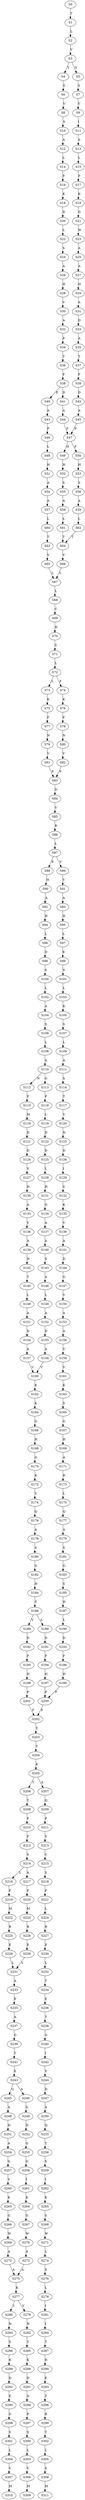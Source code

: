 strict digraph  {
	S0 -> S1 [ label = T ];
	S1 -> S2 [ label = L ];
	S2 -> S3 [ label = V ];
	S3 -> S4 [ label = T ];
	S3 -> S5 [ label = G ];
	S4 -> S6 [ label = S ];
	S5 -> S7 [ label = S ];
	S6 -> S8 [ label = V ];
	S7 -> S9 [ label = V ];
	S8 -> S10 [ label = S ];
	S9 -> S11 [ label = I ];
	S10 -> S12 [ label = A ];
	S11 -> S13 [ label = S ];
	S12 -> S14 [ label = L ];
	S13 -> S15 [ label = L ];
	S14 -> S16 [ label = F ];
	S15 -> S17 [ label = F ];
	S16 -> S18 [ label = K ];
	S17 -> S19 [ label = K ];
	S18 -> S20 [ label = D ];
	S19 -> S21 [ label = D ];
	S20 -> S22 [ label = L ];
	S21 -> S23 [ label = W ];
	S22 -> S24 [ label = S ];
	S23 -> S25 [ label = A ];
	S24 -> S26 [ label = A ];
	S25 -> S27 [ label = A ];
	S26 -> S28 [ label = H ];
	S27 -> S29 [ label = H ];
	S28 -> S30 [ label = V ];
	S29 -> S31 [ label = A ];
	S30 -> S32 [ label = A ];
	S31 -> S33 [ label = D ];
	S32 -> S34 [ label = P ];
	S33 -> S35 [ label = A ];
	S34 -> S36 [ label = T ];
	S35 -> S37 [ label = T ];
	S36 -> S38 [ label = F ];
	S37 -> S39 [ label = F ];
	S38 -> S40 [ label = E ];
	S38 -> S41 [ label = D ];
	S39 -> S42 [ label = D ];
	S40 -> S43 [ label = A ];
	S41 -> S44 [ label = A ];
	S42 -> S45 [ label = A ];
	S43 -> S46 [ label = P ];
	S44 -> S47 [ label = P ];
	S45 -> S47 [ label = P ];
	S46 -> S48 [ label = L ];
	S47 -> S49 [ label = H ];
	S47 -> S50 [ label = F ];
	S48 -> S51 [ label = H ];
	S49 -> S52 [ label = H ];
	S50 -> S53 [ label = H ];
	S51 -> S54 [ label = A ];
	S52 -> S55 [ label = S ];
	S53 -> S56 [ label = S ];
	S54 -> S57 [ label = A ];
	S55 -> S58 [ label = A ];
	S56 -> S59 [ label = A ];
	S57 -> S60 [ label = L ];
	S58 -> S61 [ label = L ];
	S59 -> S62 [ label = L ];
	S60 -> S63 [ label = T ];
	S61 -> S64 [ label = T ];
	S62 -> S64 [ label = T ];
	S63 -> S65 [ label = V ];
	S64 -> S66 [ label = V ];
	S65 -> S67 [ label = L ];
	S66 -> S67 [ label = L ];
	S67 -> S68 [ label = L ];
	S68 -> S69 [ label = C ];
	S69 -> S70 [ label = H ];
	S70 -> S71 [ label = S ];
	S71 -> S72 [ label = L ];
	S72 -> S73 [ label = L ];
	S72 -> S74 [ label = F ];
	S73 -> S75 [ label = K ];
	S74 -> S76 [ label = K ];
	S75 -> S77 [ label = F ];
	S76 -> S78 [ label = F ];
	S77 -> S79 [ label = N ];
	S78 -> S80 [ label = N ];
	S79 -> S81 [ label = V ];
	S80 -> S82 [ label = V ];
	S81 -> S83 [ label = P ];
	S82 -> S83 [ label = P ];
	S83 -> S84 [ label = D ];
	S84 -> S85 [ label = V ];
	S85 -> S86 [ label = R ];
	S86 -> S87 [ label = L ];
	S87 -> S88 [ label = K ];
	S87 -> S89 [ label = V ];
	S88 -> S90 [ label = H ];
	S89 -> S91 [ label = Y ];
	S90 -> S92 [ label = A ];
	S91 -> S93 [ label = A ];
	S92 -> S94 [ label = H ];
	S93 -> S95 [ label = H ];
	S94 -> S96 [ label = L ];
	S95 -> S97 [ label = L ];
	S96 -> S98 [ label = D ];
	S97 -> S99 [ label = E ];
	S98 -> S100 [ label = S ];
	S99 -> S101 [ label = S ];
	S100 -> S102 [ label = L ];
	S101 -> S103 [ label = L ];
	S102 -> S104 [ label = A ];
	S103 -> S105 [ label = K ];
	S104 -> S106 [ label = S ];
	S105 -> S107 [ label = S ];
	S106 -> S108 [ label = L ];
	S107 -> S109 [ label = L ];
	S108 -> S110 [ label = A ];
	S109 -> S111 [ label = A ];
	S110 -> S112 [ label = N ];
	S110 -> S113 [ label = G ];
	S111 -> S114 [ label = S ];
	S112 -> S115 [ label = P ];
	S113 -> S116 [ label = P ];
	S114 -> S117 [ label = T ];
	S115 -> S118 [ label = M ];
	S116 -> S119 [ label = L ];
	S117 -> S120 [ label = V ];
	S118 -> S121 [ label = D ];
	S119 -> S122 [ label = D ];
	S120 -> S123 [ label = N ];
	S121 -> S124 [ label = D ];
	S122 -> S125 [ label = D ];
	S123 -> S126 [ label = D ];
	S124 -> S127 [ label = V ];
	S125 -> S128 [ label = L ];
	S126 -> S129 [ label = I ];
	S127 -> S130 [ label = H ];
	S128 -> S131 [ label = H ];
	S129 -> S132 [ label = S ];
	S130 -> S133 [ label = A ];
	S131 -> S134 [ label = G ];
	S132 -> S135 [ label = K ];
	S133 -> S136 [ label = V ];
	S134 -> S137 [ label = A ];
	S135 -> S138 [ label = V ];
	S136 -> S139 [ label = A ];
	S137 -> S140 [ label = A ];
	S138 -> S141 [ label = A ];
	S139 -> S142 [ label = N ];
	S140 -> S143 [ label = S ];
	S141 -> S144 [ label = D ];
	S142 -> S145 [ label = T ];
	S143 -> S146 [ label = A ];
	S144 -> S147 [ label = G ];
	S145 -> S148 [ label = L ];
	S146 -> S149 [ label = L ];
	S147 -> S150 [ label = V ];
	S148 -> S151 [ label = A ];
	S149 -> S152 [ label = A ];
	S150 -> S153 [ label = A ];
	S151 -> S154 [ label = D ];
	S152 -> S155 [ label = D ];
	S153 -> S156 [ label = A ];
	S154 -> S157 [ label = A ];
	S155 -> S158 [ label = A ];
	S156 -> S159 [ label = V ];
	S157 -> S160 [ label = V ];
	S158 -> S160 [ label = V ];
	S159 -> S161 [ label = V ];
	S160 -> S162 [ label = K ];
	S161 -> S163 [ label = K ];
	S162 -> S164 [ label = K ];
	S163 -> S165 [ label = S ];
	S164 -> S166 [ label = G ];
	S165 -> S167 [ label = G ];
	S166 -> S168 [ label = H ];
	S167 -> S169 [ label = H ];
	S168 -> S170 [ label = G ];
	S169 -> S171 [ label = A ];
	S170 -> S172 [ label = K ];
	S171 -> S173 [ label = R ];
	S172 -> S174 [ label = V ];
	S173 -> S175 [ label = L ];
	S174 -> S176 [ label = Q ];
	S175 -> S177 [ label = Q ];
	S176 -> S178 [ label = A ];
	S177 -> S179 [ label = A ];
	S178 -> S180 [ label = S ];
	S179 -> S181 [ label = S ];
	S180 -> S182 [ label = G ];
	S181 -> S183 [ label = G ];
	S182 -> S184 [ label = H ];
	S183 -> S185 [ label = S ];
	S184 -> S186 [ label = S ];
	S185 -> S187 [ label = H ];
	S186 -> S188 [ label = L ];
	S186 -> S189 [ label = V ];
	S187 -> S190 [ label = L ];
	S188 -> S191 [ label = D ];
	S189 -> S192 [ label = D ];
	S190 -> S193 [ label = D ];
	S191 -> S194 [ label = F ];
	S192 -> S195 [ label = F ];
	S193 -> S196 [ label = F ];
	S194 -> S197 [ label = H ];
	S195 -> S198 [ label = H ];
	S196 -> S199 [ label = H ];
	S197 -> S200 [ label = P ];
	S198 -> S201 [ label = P ];
	S199 -> S200 [ label = P ];
	S200 -> S202 [ label = F ];
	S201 -> S202 [ label = F ];
	S202 -> S203 [ label = Y ];
	S203 -> S204 [ label = T ];
	S204 -> S205 [ label = K ];
	S205 -> S206 [ label = T ];
	S205 -> S207 [ label = A ];
	S206 -> S208 [ label = T ];
	S207 -> S209 [ label = Q ];
	S208 -> S210 [ label = P ];
	S209 -> S211 [ label = P ];
	S210 -> S212 [ label = F ];
	S211 -> S213 [ label = Y ];
	S212 -> S214 [ label = S ];
	S213 -> S215 [ label = C ];
	S214 -> S216 [ label = L ];
	S214 -> S217 [ label = A ];
	S215 -> S218 [ label = S ];
	S216 -> S219 [ label = F ];
	S217 -> S220 [ label = F ];
	S218 -> S221 [ label = F ];
	S219 -> S222 [ label = M ];
	S220 -> S223 [ label = M ];
	S221 -> S224 [ label = L ];
	S222 -> S225 [ label = R ];
	S223 -> S226 [ label = R ];
	S224 -> S227 [ label = R ];
	S225 -> S228 [ label = E ];
	S226 -> S229 [ label = E ];
	S227 -> S230 [ label = E ];
	S228 -> S231 [ label = L ];
	S229 -> S231 [ label = L ];
	S230 -> S232 [ label = L ];
	S231 -> S233 [ label = A ];
	S232 -> S234 [ label = T ];
	S233 -> S235 [ label = E ];
	S234 -> S236 [ label = E ];
	S235 -> S237 [ label = A ];
	S236 -> S238 [ label = T ];
	S237 -> S239 [ label = G ];
	S238 -> S240 [ label = G ];
	S239 -> S241 [ label = Y ];
	S240 -> S242 [ label = I ];
	S241 -> S243 [ label = E ];
	S242 -> S244 [ label = V ];
	S243 -> S245 [ label = G ];
	S243 -> S246 [ label = A ];
	S244 -> S247 [ label = D ];
	S245 -> S248 [ label = A ];
	S246 -> S249 [ label = G ];
	S247 -> S250 [ label = A ];
	S248 -> S251 [ label = H ];
	S249 -> S252 [ label = H ];
	S250 -> S253 [ label = Q ];
	S251 -> S254 [ label = A ];
	S252 -> S255 [ label = G ];
	S253 -> S256 [ label = T ];
	S254 -> S257 [ label = G ];
	S255 -> S258 [ label = G ];
	S256 -> S259 [ label = S ];
	S257 -> S260 [ label = V ];
	S258 -> S261 [ label = I ];
	S259 -> S262 [ label = I ];
	S260 -> S263 [ label = K ];
	S261 -> S264 [ label = K ];
	S262 -> S265 [ label = K ];
	S263 -> S266 [ label = G ];
	S264 -> S267 [ label = G ];
	S265 -> S268 [ label = S ];
	S266 -> S269 [ label = W ];
	S267 -> S270 [ label = W ];
	S268 -> S271 [ label = W ];
	S269 -> S272 [ label = A ];
	S270 -> S273 [ label = A ];
	S271 -> S274 [ label = L ];
	S272 -> S275 [ label = A ];
	S273 -> S275 [ label = A ];
	S274 -> S276 [ label = S ];
	S275 -> S277 [ label = K ];
	S276 -> S278 [ label = L ];
	S277 -> S279 [ label = V ];
	S277 -> S280 [ label = I ];
	S278 -> S281 [ label = I ];
	S279 -> S282 [ label = N ];
	S280 -> S283 [ label = N ];
	S281 -> S284 [ label = I ];
	S282 -> S285 [ label = T ];
	S283 -> S286 [ label = S ];
	S284 -> S287 [ label = T ];
	S285 -> S288 [ label = K ];
	S286 -> S289 [ label = K ];
	S287 -> S290 [ label = R ];
	S288 -> S291 [ label = D ];
	S289 -> S292 [ label = D ];
	S290 -> S293 [ label = E ];
	S291 -> S294 [ label = A ];
	S292 -> S295 [ label = E ];
	S293 -> S296 [ label = T ];
	S294 -> S297 [ label = P ];
	S295 -> S298 [ label = G ];
	S296 -> S299 [ label = R ];
	S297 -> S300 [ label = S ];
	S298 -> S301 [ label = S ];
	S299 -> S302 [ label = T ];
	S300 -> S303 [ label = L ];
	S301 -> S304 [ label = L ];
	S302 -> S305 [ label = L ];
	S303 -> S306 [ label = V ];
	S304 -> S307 [ label = V ];
	S305 -> S308 [ label = S ];
	S306 -> S309 [ label = M ];
	S307 -> S310 [ label = M ];
	S308 -> S311 [ label = M ];
}
